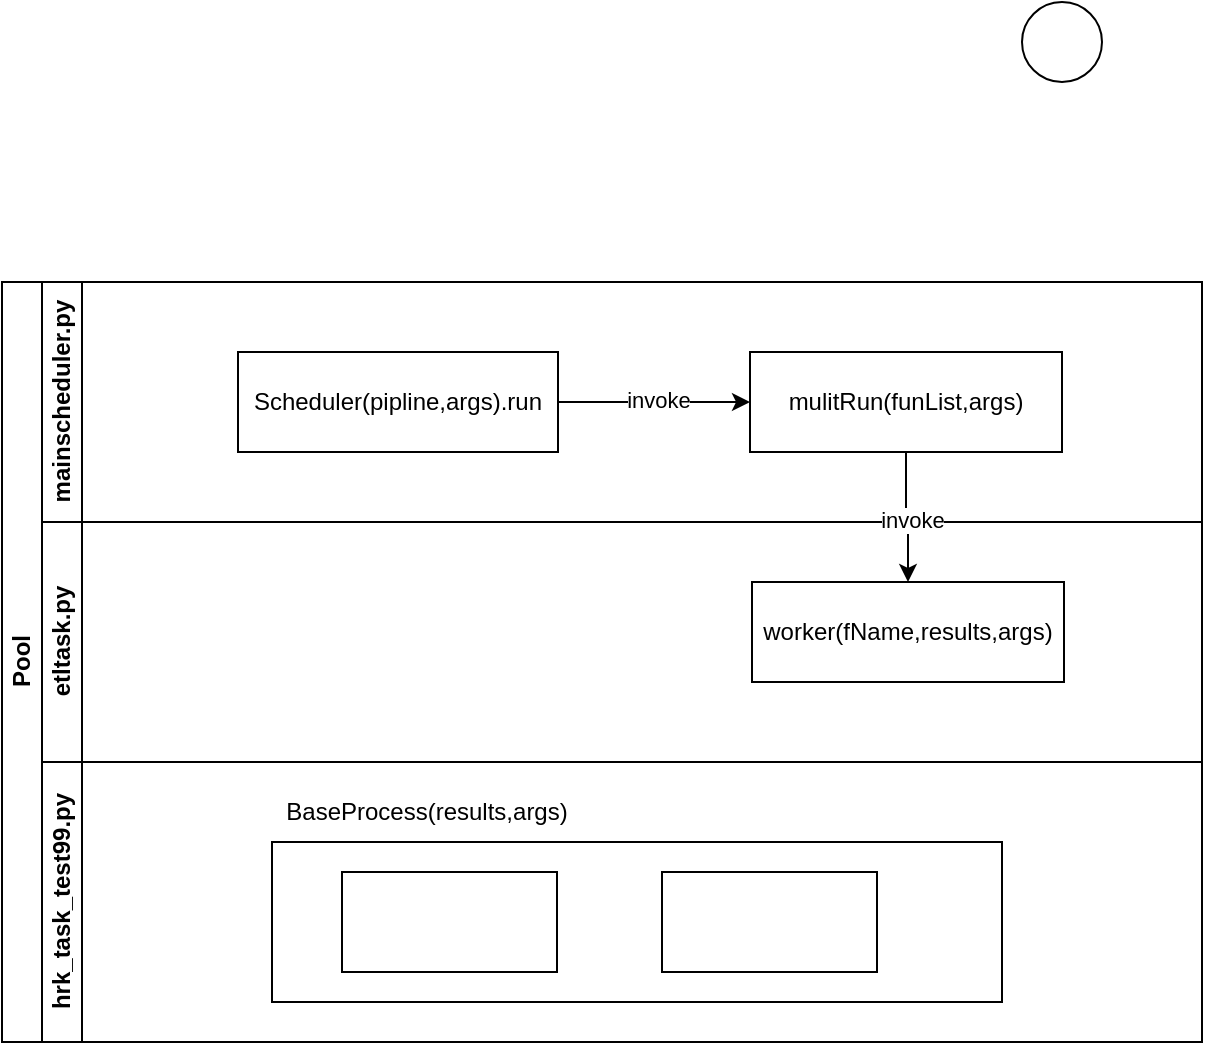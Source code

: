 <mxfile version="22.0.8" type="github">
  <diagram id="prtHgNgQTEPvFCAcTncT" name="Page-1">
    <mxGraphModel dx="897" dy="1686" grid="1" gridSize="10" guides="1" tooltips="1" connect="1" arrows="1" fold="1" page="1" pageScale="1" pageWidth="827" pageHeight="1169" math="0" shadow="0">
      <root>
        <mxCell id="0" />
        <mxCell id="1" parent="0" />
        <mxCell id="dNxyNK7c78bLwvsdeMH5-19" value="Pool" style="swimlane;html=1;childLayout=stackLayout;resizeParent=1;resizeParentMax=0;horizontal=0;startSize=20;horizontalStack=0;" parent="1" vertex="1">
          <mxGeometry x="10" y="80" width="600" height="380" as="geometry" />
        </mxCell>
        <mxCell id="dNxyNK7c78bLwvsdeMH5-20" value="mainscheduler.py" style="swimlane;html=1;startSize=20;horizontal=0;" parent="dNxyNK7c78bLwvsdeMH5-19" vertex="1">
          <mxGeometry x="20" width="580" height="120" as="geometry" />
        </mxCell>
        <mxCell id="dNxyNK7c78bLwvsdeMH5-24" value="Scheduler(pipline,args).run" style="rounded=0;whiteSpace=wrap;html=1;fontFamily=Helvetica;fontSize=12;fontColor=#000000;align=center;" parent="dNxyNK7c78bLwvsdeMH5-20" vertex="1">
          <mxGeometry x="98" y="35" width="160" height="50" as="geometry" />
        </mxCell>
        <mxCell id="dNxyNK7c78bLwvsdeMH5-30" value="mulitRun(funList,args)" style="rounded=0;whiteSpace=wrap;html=1;fontFamily=Helvetica;fontSize=12;fontColor=#000000;align=center;" parent="dNxyNK7c78bLwvsdeMH5-20" vertex="1">
          <mxGeometry x="354" y="35" width="156" height="50" as="geometry" />
        </mxCell>
        <mxCell id="6_mQqwPu-ReOJ2Goo2wV-1" value="" style="edgeStyle=orthogonalEdgeStyle;rounded=0;orthogonalLoop=1;jettySize=auto;html=1;" edge="1" parent="dNxyNK7c78bLwvsdeMH5-20" source="dNxyNK7c78bLwvsdeMH5-24" target="dNxyNK7c78bLwvsdeMH5-30">
          <mxGeometry relative="1" as="geometry">
            <mxPoint x="300" y="59.5" as="sourcePoint" />
            <mxPoint x="330" y="59.5" as="targetPoint" />
          </mxGeometry>
        </mxCell>
        <mxCell id="6_mQqwPu-ReOJ2Goo2wV-2" value="invoke" style="edgeLabel;html=1;align=center;verticalAlign=middle;resizable=0;points=[];" vertex="1" connectable="0" parent="6_mQqwPu-ReOJ2Goo2wV-1">
          <mxGeometry x="0.031" y="2" relative="1" as="geometry">
            <mxPoint y="1" as="offset" />
          </mxGeometry>
        </mxCell>
        <mxCell id="dNxyNK7c78bLwvsdeMH5-21" value="etltask.py" style="swimlane;html=1;startSize=20;horizontal=0;" parent="dNxyNK7c78bLwvsdeMH5-19" vertex="1">
          <mxGeometry x="20" y="120" width="580" height="120" as="geometry" />
        </mxCell>
        <mxCell id="6_mQqwPu-ReOJ2Goo2wV-3" value="worker(fName,results,args)" style="rounded=0;whiteSpace=wrap;html=1;fontFamily=Helvetica;fontSize=12;fontColor=#000000;align=center;" vertex="1" parent="dNxyNK7c78bLwvsdeMH5-21">
          <mxGeometry x="355" y="30" width="156" height="50" as="geometry" />
        </mxCell>
        <mxCell id="dNxyNK7c78bLwvsdeMH5-22" value="hrk_task_test99.py" style="swimlane;html=1;startSize=20;horizontal=0;" parent="dNxyNK7c78bLwvsdeMH5-19" vertex="1">
          <mxGeometry x="20" y="240" width="580" height="140" as="geometry" />
        </mxCell>
        <mxCell id="6_mQqwPu-ReOJ2Goo2wV-6" value="" style="rounded=0;whiteSpace=wrap;html=1;fontFamily=Helvetica;fontSize=12;fontColor=#000000;align=center;" vertex="1" parent="dNxyNK7c78bLwvsdeMH5-22">
          <mxGeometry x="115" y="40" width="365" height="80" as="geometry" />
        </mxCell>
        <mxCell id="6_mQqwPu-ReOJ2Goo2wV-7" value="BaseProcess(results,args)" style="text;html=1;strokeColor=none;fillColor=none;align=center;verticalAlign=middle;whiteSpace=wrap;rounded=0;" vertex="1" parent="dNxyNK7c78bLwvsdeMH5-22">
          <mxGeometry x="115" y="10" width="155" height="30" as="geometry" />
        </mxCell>
        <mxCell id="6_mQqwPu-ReOJ2Goo2wV-8" value="" style="rounded=0;whiteSpace=wrap;html=1;" vertex="1" parent="dNxyNK7c78bLwvsdeMH5-22">
          <mxGeometry x="150" y="55" width="107.5" height="50" as="geometry" />
        </mxCell>
        <mxCell id="6_mQqwPu-ReOJ2Goo2wV-13" value="" style="rounded=0;whiteSpace=wrap;html=1;" vertex="1" parent="dNxyNK7c78bLwvsdeMH5-22">
          <mxGeometry x="310" y="55" width="107.5" height="50" as="geometry" />
        </mxCell>
        <mxCell id="6_mQqwPu-ReOJ2Goo2wV-4" value="" style="edgeStyle=orthogonalEdgeStyle;rounded=0;orthogonalLoop=1;jettySize=auto;html=1;exitX=0.5;exitY=1;exitDx=0;exitDy=0;entryX=0.5;entryY=0;entryDx=0;entryDy=0;" edge="1" parent="dNxyNK7c78bLwvsdeMH5-19" source="dNxyNK7c78bLwvsdeMH5-30" target="6_mQqwPu-ReOJ2Goo2wV-3">
          <mxGeometry relative="1" as="geometry">
            <mxPoint x="305" y="129" as="sourcePoint" />
            <mxPoint x="384" y="129" as="targetPoint" />
          </mxGeometry>
        </mxCell>
        <mxCell id="6_mQqwPu-ReOJ2Goo2wV-5" value="invoke" style="edgeLabel;html=1;align=center;verticalAlign=middle;resizable=0;points=[];" vertex="1" connectable="0" parent="6_mQqwPu-ReOJ2Goo2wV-4">
          <mxGeometry x="0.031" y="2" relative="1" as="geometry">
            <mxPoint y="1" as="offset" />
          </mxGeometry>
        </mxCell>
        <mxCell id="dNxyNK7c78bLwvsdeMH5-32" value="" style="ellipse;whiteSpace=wrap;html=1;" parent="1" vertex="1">
          <mxGeometry x="520" y="-60" width="40" height="40" as="geometry" />
        </mxCell>
      </root>
    </mxGraphModel>
  </diagram>
</mxfile>
